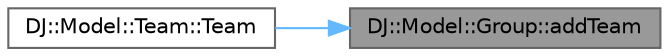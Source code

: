 digraph "DJ::Model::Group::addTeam"
{
 // LATEX_PDF_SIZE
  bgcolor="transparent";
  edge [fontname=Helvetica,fontsize=10,labelfontname=Helvetica,labelfontsize=10];
  node [fontname=Helvetica,fontsize=10,shape=box,height=0.2,width=0.4];
  rankdir="RL";
  Node1 [id="Node000001",label="DJ::Model::Group::addTeam",height=0.2,width=0.4,color="gray40", fillcolor="grey60", style="filled", fontcolor="black",tooltip="Add a team to this group."];
  Node1 -> Node2 [id="edge1_Node000001_Node000002",dir="back",color="steelblue1",style="solid",tooltip=" "];
  Node2 [id="Node000002",label="DJ::Model::Team::Team",height=0.2,width=0.4,color="grey40", fillcolor="white", style="filled",URL="$class_d_j_1_1_model_1_1_team.html#adf064e35fafc9cffb884babee22a3797",tooltip="Constructs a new team."];
}
